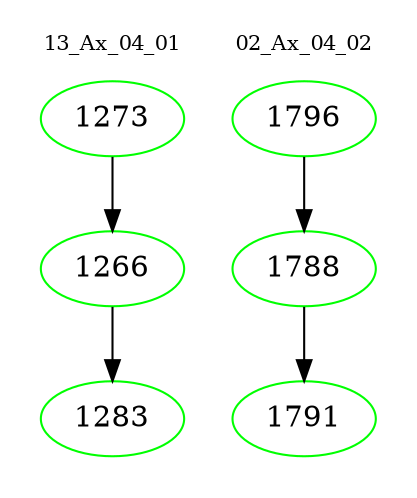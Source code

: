 digraph{
subgraph cluster_0 {
color = white
label = "13_Ax_04_01";
fontsize=10;
T0_1273 [label="1273", color="green"]
T0_1273 -> T0_1266 [color="black"]
T0_1266 [label="1266", color="green"]
T0_1266 -> T0_1283 [color="black"]
T0_1283 [label="1283", color="green"]
}
subgraph cluster_1 {
color = white
label = "02_Ax_04_02";
fontsize=10;
T1_1796 [label="1796", color="green"]
T1_1796 -> T1_1788 [color="black"]
T1_1788 [label="1788", color="green"]
T1_1788 -> T1_1791 [color="black"]
T1_1791 [label="1791", color="green"]
}
}

